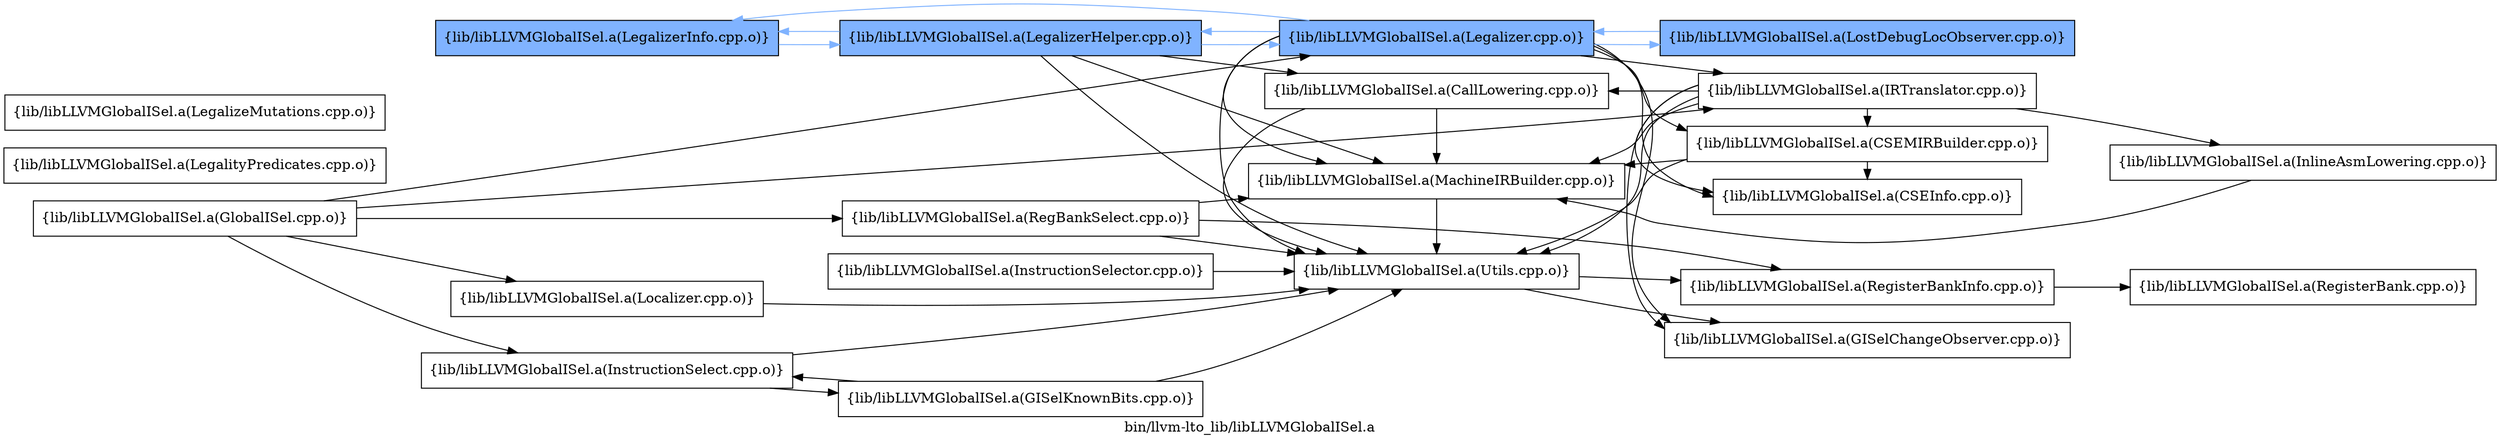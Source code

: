 digraph "bin/llvm-lto_lib/libLLVMGlobalISel.a" {
	label="bin/llvm-lto_lib/libLLVMGlobalISel.a";
	rankdir=LR;
	{ rank=same; Node0x557d850b83d8;  }
	{ rank=same; Node0x557d850b9058;  }
	{ rank=same; Node0x557d850c3aa8; Node0x557d850b96e8; Node0x557d850b9828; Node0x557d850c7658;  }
	{ rank=same; Node0x557d850aaaa8; Node0x557d850c7e78; Node0x557d850c6848; Node0x557d850c6118; Node0x557d850ba098; Node0x557d850bd248;  }

	Node0x557d850b83d8 [shape=record,shape=box,group=1,style=filled,fillcolor="0.600000 0.5 1",label="{lib/libLLVMGlobalISel.a(LegalizerInfo.cpp.o)}"];
	Node0x557d850b83d8 -> Node0x557d850b9058[color="0.600000 0.5 1"];
	Node0x557d850bd248 [shape=record,shape=box,group=0,label="{lib/libLLVMGlobalISel.a(RegisterBankInfo.cpp.o)}"];
	Node0x557d850bd248 -> Node0x557d850bb128;
	Node0x557d850c3aa8 [shape=record,shape=box,group=0,label="{lib/libLLVMGlobalISel.a(CallLowering.cpp.o)}"];
	Node0x557d850c3aa8 -> Node0x557d850b9828;
	Node0x557d850c3aa8 -> Node0x557d850c7658;
	Node0x557d850b9828 [shape=record,shape=box,group=0,label="{lib/libLLVMGlobalISel.a(MachineIRBuilder.cpp.o)}"];
	Node0x557d850b9828 -> Node0x557d850c7658;
	Node0x557d850c7658 [shape=record,shape=box,group=0,label="{lib/libLLVMGlobalISel.a(Utils.cpp.o)}"];
	Node0x557d850c7658 -> Node0x557d850c6118;
	Node0x557d850c7658 -> Node0x557d850bd248;
	Node0x557d850b7de8 [shape=record,shape=box,group=0,label="{lib/libLLVMGlobalISel.a(LegalityPredicates.cpp.o)}"];
	Node0x557d850b70c8 [shape=record,shape=box,group=0,label="{lib/libLLVMGlobalISel.a(LegalizeMutations.cpp.o)}"];
	Node0x557d850bb128 [shape=record,shape=box,group=0,label="{lib/libLLVMGlobalISel.a(RegisterBank.cpp.o)}"];
	Node0x557d850a4a18 [shape=record,shape=box,group=0,label="{lib/libLLVMGlobalISel.a(InstructionSelector.cpp.o)}"];
	Node0x557d850a4a18 -> Node0x557d850c7658;
	Node0x557d850aaaa8 [shape=record,shape=box,group=0,label="{lib/libLLVMGlobalISel.a(CSEInfo.cpp.o)}"];
	Node0x557d850c83c8 [shape=record,shape=box,group=0,label="{lib/libLLVMGlobalISel.a(GlobalISel.cpp.o)}"];
	Node0x557d850c83c8 -> Node0x557d850c7e78;
	Node0x557d850c83c8 -> Node0x557d850a3c08;
	Node0x557d850c83c8 -> Node0x557d850b96e8;
	Node0x557d850c83c8 -> Node0x557d850ba818;
	Node0x557d850c83c8 -> Node0x557d850bb808;
	Node0x557d850c7e78 [shape=record,shape=box,group=0,label="{lib/libLLVMGlobalISel.a(IRTranslator.cpp.o)}"];
	Node0x557d850c7e78 -> Node0x557d850aaaa8;
	Node0x557d850c7e78 -> Node0x557d850c3aa8;
	Node0x557d850c7e78 -> Node0x557d850c6848;
	Node0x557d850c7e78 -> Node0x557d850c6118;
	Node0x557d850c7e78 -> Node0x557d850a3578;
	Node0x557d850c7e78 -> Node0x557d850b9828;
	Node0x557d850c7e78 -> Node0x557d850c7658;
	Node0x557d850a3c08 [shape=record,shape=box,group=0,label="{lib/libLLVMGlobalISel.a(InstructionSelect.cpp.o)}"];
	Node0x557d850a3c08 -> Node0x557d850a4478;
	Node0x557d850a3c08 -> Node0x557d850c7658;
	Node0x557d850b96e8 [shape=record,shape=box,group=1,style=filled,fillcolor="0.600000 0.5 1",label="{lib/libLLVMGlobalISel.a(Legalizer.cpp.o)}"];
	Node0x557d850b96e8 -> Node0x557d850aaaa8;
	Node0x557d850b96e8 -> Node0x557d850c7e78;
	Node0x557d850b96e8 -> Node0x557d850c6848;
	Node0x557d850b96e8 -> Node0x557d850c6118;
	Node0x557d850b96e8 -> Node0x557d850b9058[color="0.600000 0.5 1"];
	Node0x557d850b96e8 -> Node0x557d850b83d8[color="0.600000 0.5 1"];
	Node0x557d850b96e8 -> Node0x557d850ba098[color="0.600000 0.5 1"];
	Node0x557d850b96e8 -> Node0x557d850b9828;
	Node0x557d850b96e8 -> Node0x557d850c7658;
	Node0x557d850bb808 [shape=record,shape=box,group=0,label="{lib/libLLVMGlobalISel.a(RegBankSelect.cpp.o)}"];
	Node0x557d850bb808 -> Node0x557d850b9828;
	Node0x557d850bb808 -> Node0x557d850bd248;
	Node0x557d850bb808 -> Node0x557d850c7658;
	Node0x557d850ba818 [shape=record,shape=box,group=0,label="{lib/libLLVMGlobalISel.a(Localizer.cpp.o)}"];
	Node0x557d850ba818 -> Node0x557d850c7658;
	Node0x557d850c6848 [shape=record,shape=box,group=0,label="{lib/libLLVMGlobalISel.a(CSEMIRBuilder.cpp.o)}"];
	Node0x557d850c6848 -> Node0x557d850aaaa8;
	Node0x557d850c6848 -> Node0x557d850b9828;
	Node0x557d850c6848 -> Node0x557d850c7658;
	Node0x557d850c6118 [shape=record,shape=box,group=0,label="{lib/libLLVMGlobalISel.a(GISelChangeObserver.cpp.o)}"];
	Node0x557d850a3578 [shape=record,shape=box,group=0,label="{lib/libLLVMGlobalISel.a(InlineAsmLowering.cpp.o)}"];
	Node0x557d850a3578 -> Node0x557d850b9828;
	Node0x557d850a4478 [shape=record,shape=box,group=0,label="{lib/libLLVMGlobalISel.a(GISelKnownBits.cpp.o)}"];
	Node0x557d850a4478 -> Node0x557d850a3c08;
	Node0x557d850a4478 -> Node0x557d850c7658;
	Node0x557d850b9058 [shape=record,shape=box,group=1,style=filled,fillcolor="0.600000 0.5 1",label="{lib/libLLVMGlobalISel.a(LegalizerHelper.cpp.o)}"];
	Node0x557d850b9058 -> Node0x557d850c3aa8;
	Node0x557d850b9058 -> Node0x557d850b96e8[color="0.600000 0.5 1"];
	Node0x557d850b9058 -> Node0x557d850b83d8[color="0.600000 0.5 1"];
	Node0x557d850b9058 -> Node0x557d850b9828;
	Node0x557d850b9058 -> Node0x557d850c7658;
	Node0x557d850ba098 [shape=record,shape=box,group=1,style=filled,fillcolor="0.600000 0.5 1",label="{lib/libLLVMGlobalISel.a(LostDebugLocObserver.cpp.o)}"];
	Node0x557d850ba098 -> Node0x557d850b96e8[color="0.600000 0.5 1"];
}
